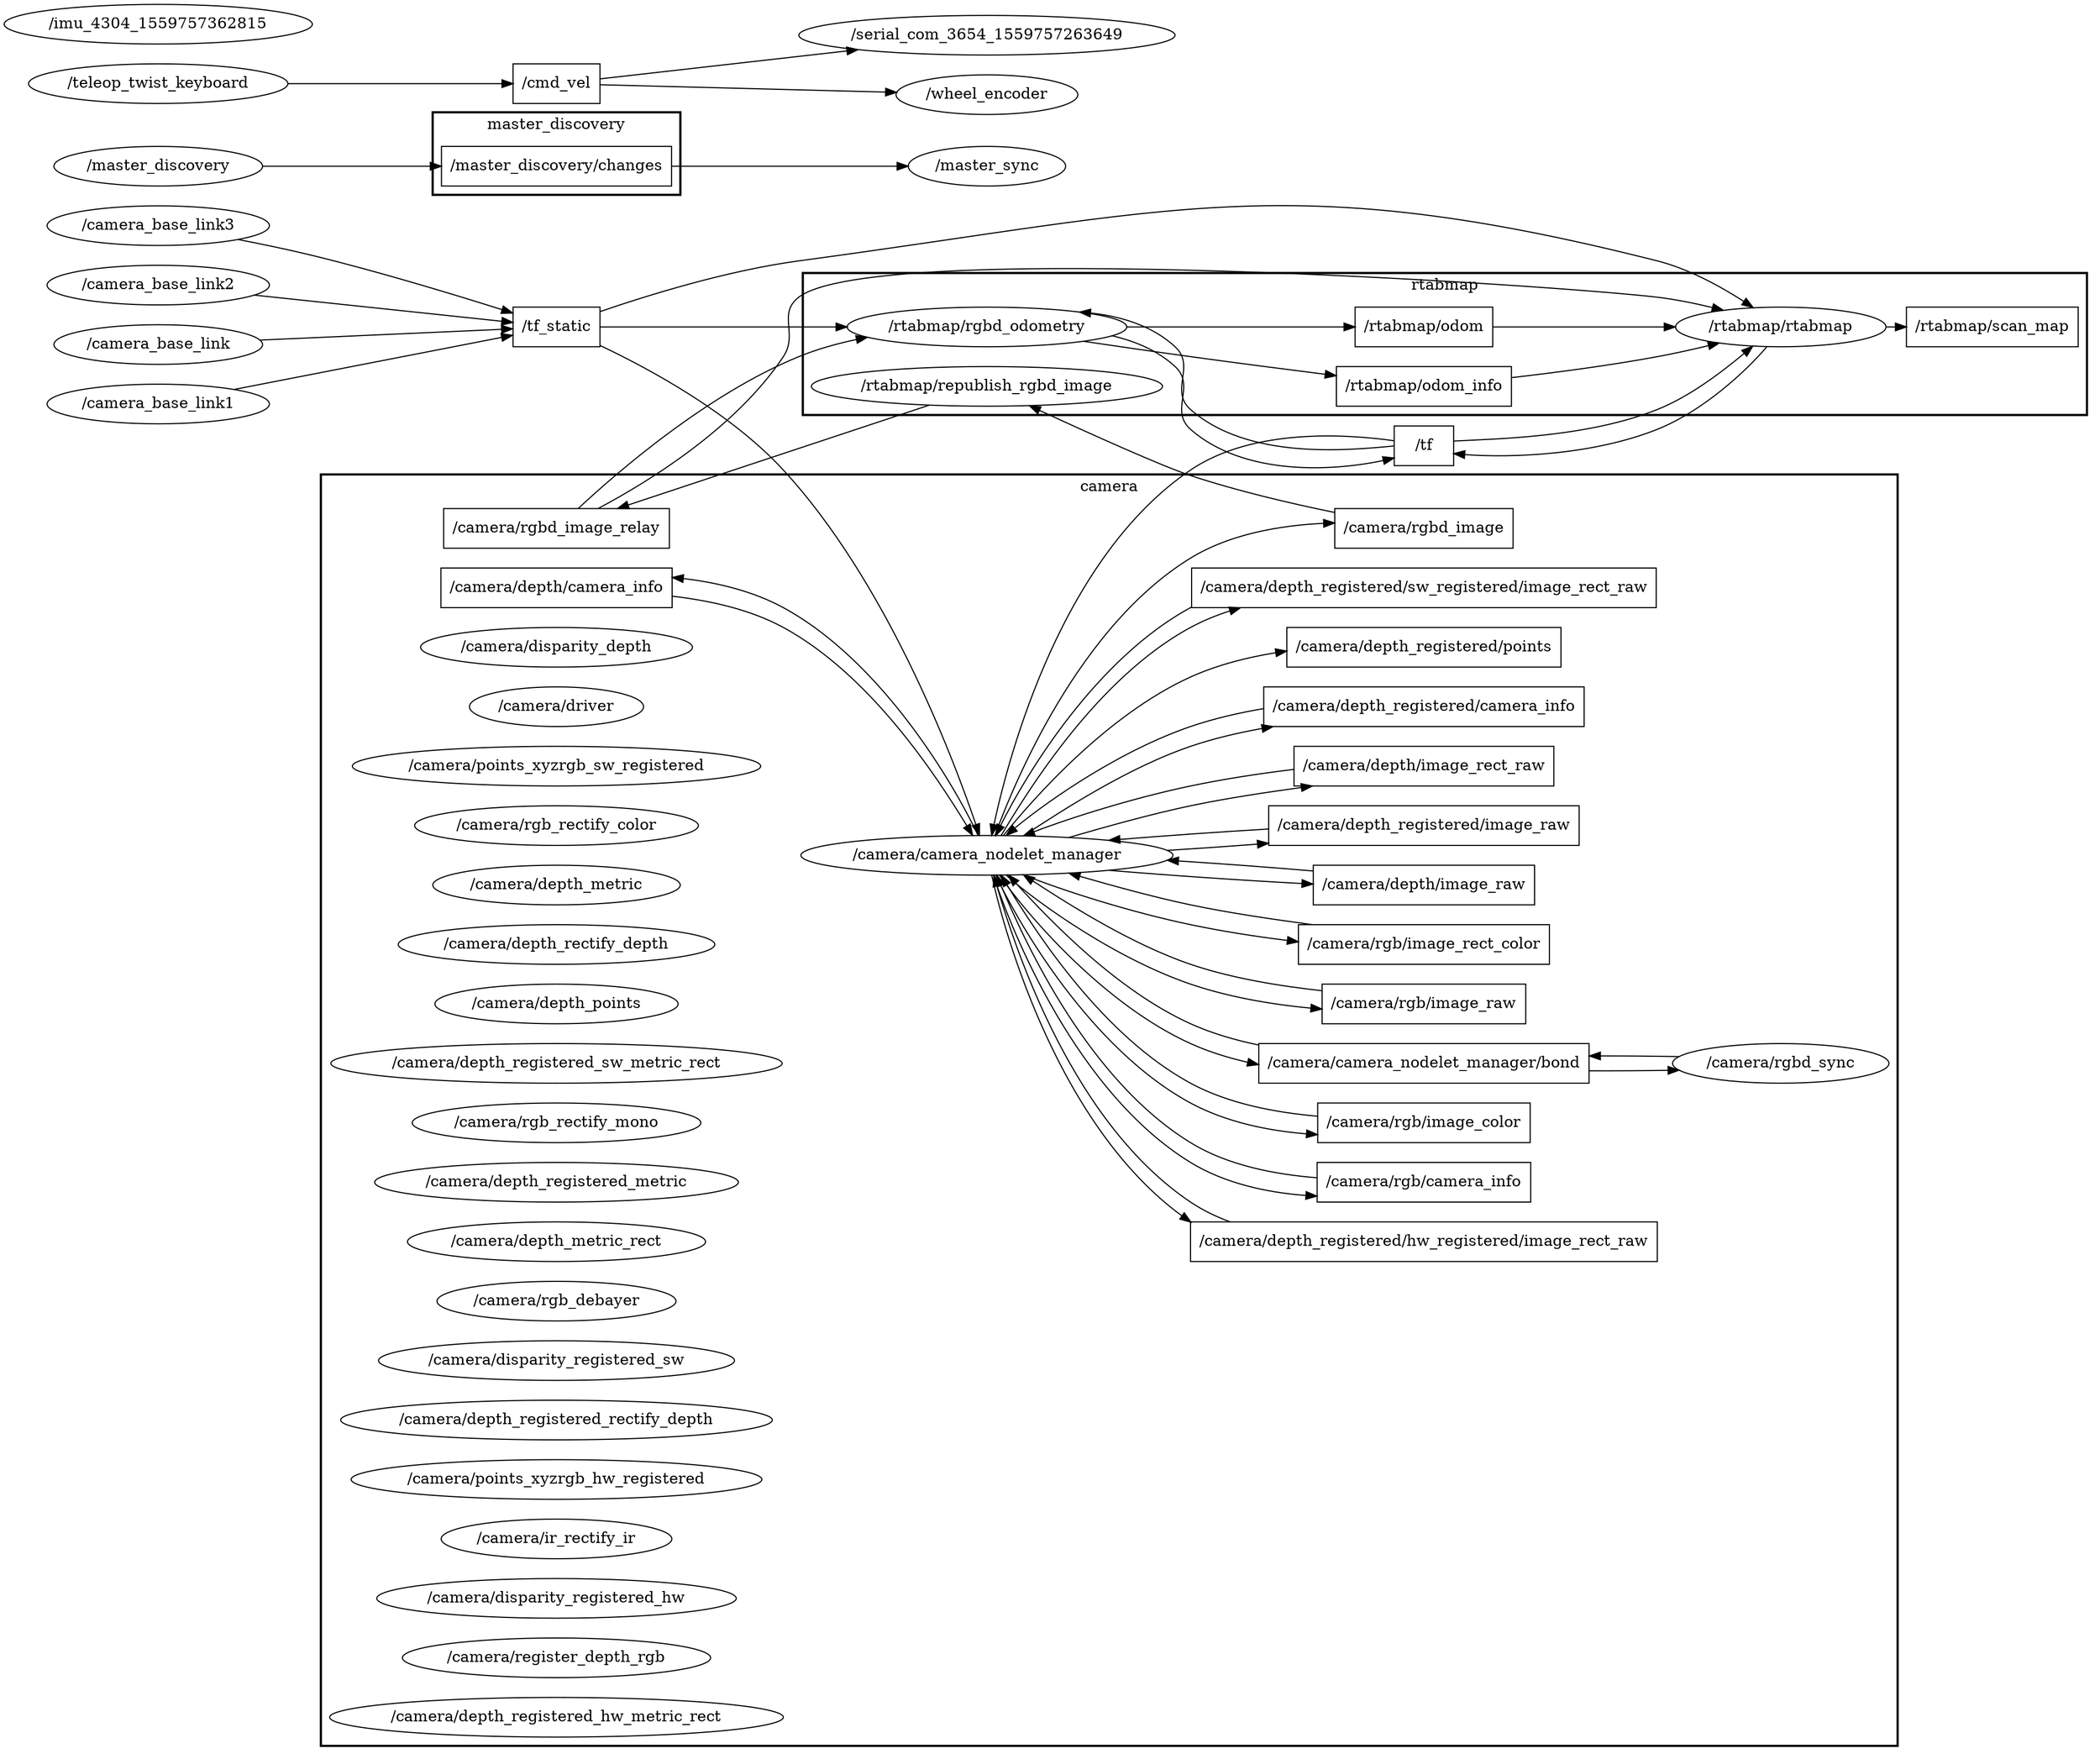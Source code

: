 digraph graphname {
	graph [bb="0,0,1508.4,1607",
		compound=True,
		rank=same,
		rankdir=LR,
		ranksep=0.2
	];
	node [label="\N"];
	subgraph cluster_camera {
		graph [bb="228.98,8,1360.4,1163",
			compound=True,
			label=camera,
			lheight=0.21,
			lp="794.7,1151.5",
			lwidth=0.56,
			rank=same,
			rankdir=LR,
			ranksep=0.2,
			style=bold
		];
		t___camera__depth__camera_info		 [URL=topic_3A__camera__depth__camera_info,
			height=0.5,
			label="/camera/depth/camera_info",
			pos="396.87,1060",
			shape=box,
			tooltip="topic:/camera/depth/camera_info",
			width=2.3056];
		n___camera__camera_nodelet_manager		 [URL=__camera__camera_nodelet_manager,
			height=0.5,
			label="/camera/camera_nodelet_manager",
			pos="706.59,817",
			shape=ellipse,
			tooltip="/camera/camera_nodelet_manager",
			width=3.683];
		t___camera__depth__camera_info -> n___camera__camera_nodelet_manager		 [penwidth=1,
			pos="e,696.88,835.11 479.94,1049.9 506.1,1045.9 534.11,1038.4 556.75,1024 626.32,979.62 671.98,889.84 692.71,844.37"];
		t___camera__depth__image_raw		 [URL=topic_3A__camera__depth__image_raw,
			height=0.5,
			label="/camera/depth/image_raw",
			pos="1019.4,952",
			shape=box,
			tooltip="topic:/camera/depth/image_raw",
			width=2.1944];
		t___camera__depth__image_raw -> n___camera__camera_nodelet_manager		 [penwidth=1,
			pos="e,720.62,835.06 940.16,954.82 912.9,951.47 882.6,944.95 856.43,934 805.01,912.48 754.5,870.08 727.58,842.44"];
		t___camera__depth_registered__points		 [URL=topic_3A__camera__depth_registered__points,
			height=0.5,
			label="/camera/depth_registered/points",
			pos="1019.4,898",
			shape=box,
			tooltip="topic:/camera/depth_registered/points",
			width=2.6528];
		t___camera__depth_registered__sw_registered__image_rect_raw		 [URL=topic_3A__camera__depth_registered__sw_registered__image_rect_raw,
			height=0.5,
			label="/camera/depth_registered/sw_registered/image_rect_raw",
			pos="1019.4,1006",
			shape=box,
			tooltip="topic:/camera/depth_registered/sw_registered/image_rect_raw",
			width=4.5];
		t___camera__depth_registered__sw_registered__image_rect_raw -> n___camera__camera_nodelet_manager		 [penwidth=1,
			pos="e,715.46,834.99 857.18,988.41 856.93,988.27 856.68,988.14 856.43,988 793.47,953.9 742.9,882.87 720.34,843.75"];
		t___camera__depth_registered__hw_registered__image_rect_raw		 [URL=topic_3A__camera__depth_registered__hw_registered__image_rect_raw,
			height=0.5,
			label="/camera/depth_registered/hw_registered/image_rect_raw",
			pos="1019.4,1060",
			shape=box,
			tooltip="topic:/camera/depth_registered/hw_registered/image_rect_raw",
			width=4.5278];
		t___camera__depth_registered__hw_registered__image_rect_raw -> n___camera__camera_nodelet_manager		 [penwidth=1,
			pos="e,712.68,835.11 855.96,1041.7 781.23,993.9 734.25,893.71 716.11,844.74"];
		t___camera__rgb__camera_info		 [URL=topic_3A__camera__rgb__camera_info,
			height=0.5,
			label="/camera/rgb/camera_info",
			pos="1019.4,466",
			shape=box,
			tooltip="topic:/camera/rgb/camera_info",
			width=2.1389];
		t___camera__rgb__camera_info -> n___camera__camera_nodelet_manager		 [penwidth=1,
			pos="e,710.67,798.73 942.31,472.31 912.94,475.72 880.67,483.47 856.43,502 760.2,575.56 724.12,725.97 712.46,788.74"];
		t___camera__rgb__image_color		 [URL=topic_3A__camera__rgb__image_color,
			height=0.5,
			label="/camera/rgb/image_color",
			pos="1019.4,520",
			shape=box,
			tooltip="topic:/camera/rgb/image_color",
			width=2.1389];
		t___camera__rgb__image_color -> n___camera__camera_nodelet_manager		 [penwidth=1,
			pos="e,712.88,798.95 942.16,527.32 913.11,530.9 881.1,538.54 856.43,556 773.53,614.69 731.75,734.74 715.68,789.25"];
		t___camera__camera_nodelet_manager__bond		 [URL=topic_3A__camera__camera_nodelet_manager__bond,
			height=0.5,
			label="/camera/camera_nodelet_manager/bond",
			pos="1019.4,574",
			shape=box,
			tooltip="topic:/camera/camera_nodelet_manager/bond",
			width=3.2639];
		n___camera__rgbd_sync		 [URL=__camera__rgbd_sync,
			height=0.5,
			label="/camera/rgbd_sync",
			pos="1274.4,574",
			shape=ellipse,
			tooltip="/camera/rgbd_sync",
			width=2.1665];
		t___camera__camera_nodelet_manager__bond -> n___camera__rgbd_sync		 [penwidth=1,
			pos="e,1201.1,567.83 1137.3,567.27 1155.3,567.2 1173.6,567.32 1190.6,567.62"];
		t___camera__camera_nodelet_manager__bond -> n___camera__camera_nodelet_manager		 [penwidth=1,
			pos="e,716.29,798.87 901.81,590.67 885.78,595.11 870.14,601.28 856.43,610 786.79,654.27 741.16,744.09 720.45,789.6"];
		t___camera__rgb__image_raw		 [URL=topic_3A__camera__rgb__image_raw,
			height=0.5,
			label="/camera/rgb/image_raw",
			pos="1019.4,628",
			shape=box,
			tooltip="topic:/camera/rgb/image_raw",
			width=2.0278];
		t___camera__rgb__image_raw -> n___camera__camera_nodelet_manager		 [penwidth=1,
			pos="e,721.81,799.1 946.15,638.2 916.87,642.17 883.63,649.27 856.43,664 799.62,694.77 752.9,755.61 727.74,790.75"];
		t___camera__rgb__image_rect_color		 [URL=topic_3A__camera__rgb__image_rect_color,
			height=0.5,
			label="/camera/rgb/image_rect_color",
			pos="1019.4,682",
			shape=box,
			tooltip="topic:/camera/rgb/image_rect_color",
			width=2.5139];
		t___camera__rgb__image_rect_color -> n___camera__camera_nodelet_manager		 [penwidth=1,
			pos="e,733.24,799.23 928.92,698.04 904.75,702.38 879.05,708.53 856.43,718 812.74,736.29 769.7,769.65 741.23,792.72"];
		t___camera__rgbd_image		 [URL=topic_3A__camera__rgbd_image,
			height=0.5,
			label="/camera/rgbd_image",
			pos="1019.4,1114",
			shape=box,
			tooltip="topic:/camera/rgbd_image",
			width=1.7917];
		t___camera__depth_registered__image_raw		 [URL=topic_3A__camera__depth_registered__image_raw,
			height=0.5,
			label="/camera/depth_registered/image_raw",
			pos="1019.4,736",
			shape=box,
			tooltip="topic:/camera/depth_registered/image_raw",
			width=3.0278];
		t___camera__depth_registered__image_raw -> n___camera__camera_nodelet_manager		 [penwidth=1,
			pos="e,766.91,800.88 943.22,754.05 915.68,758.89 884.42,764.66 856.43,772 829.9,778.96 801.45,788.69 776.6,797.45"];
		t___camera__rgbd_image_relay		 [URL=topic_3A__camera__rgbd_image_relay,
			height=0.5,
			label="/camera/rgbd_image_relay",
			pos="396.87,1114",
			shape=box,
			tooltip="topic:/camera/rgbd_image_relay",
			width=2.2639];
		t___camera__depth__image_rect_raw		 [URL=topic_3A__camera__depth__image_rect_raw,
			height=0.5,
			label="/camera/depth/image_rect_raw",
			pos="1019.4,790",
			shape=box,
			tooltip="topic:/camera/depth/image_rect_raw",
			width=2.5694];
		t___camera__depth__image_rect_raw -> n___camera__camera_nodelet_manager		 [penwidth=1,
			pos="e,835.37,812.56 926.76,804.18 901.26,806.84 872.99,809.47 845.47,811.74"];
		t___camera__depth_registered__camera_info		 [URL=topic_3A__camera__depth_registered__camera_info,
			height=0.5,
			label="/camera/depth_registered/camera_info",
			pos="1019.4,844",
			shape=box,
			tooltip="topic:/camera/depth_registered/camera_info",
			width=3.1389];
		t___camera__depth_registered__camera_info -> n___camera__camera_nodelet_manager		 [penwidth=1,
			pos="e,793.76,830.6 906.42,840.78 872.79,838.24 836.22,834.99 803.71,831.64"];
		n___camera__disparity_depth		 [URL=__camera__disparity_depth,
			height=0.5,
			label="/camera/disparity_depth",
			pos="396.87,1006",
			shape=ellipse,
			tooltip="/camera/disparity_depth",
			width=2.672];
		n___camera__driver		 [URL=__camera__driver,
			height=0.5,
			label="/camera/driver",
			pos="396.87,952",
			shape=ellipse,
			tooltip="/camera/driver",
			width=1.7332];
		n___camera__points_xyzrgb_sw_registered		 [URL=__camera__points_xyzrgb_sw_registered,
			height=0.5,
			label="/camera/points_xyzrgb_sw_registered",
			pos="396.87,898",
			shape=ellipse,
			tooltip="/camera/points_xyzrgb_sw_registered",
			width=4.026];
		n___camera__rgb_rectify_color		 [URL=__camera__rgb_rectify_color,
			height=0.5,
			label="/camera/rgb_rectify_color",
			pos="396.87,844",
			shape=ellipse,
			tooltip="/camera/rgb_rectify_color",
			width=2.8525];
		n___camera__rgbd_sync -> t___camera__camera_nodelet_manager__bond		 [penwidth=1,
			pos="e,1137.3,580.73 1201.1,580.17 1184.3,580.55 1165.9,580.75 1147.5,580.75"];
		n___camera__depth_metric		 [URL=__camera__depth_metric,
			height=0.5,
			label="/camera/depth_metric",
			pos="396.87,790",
			shape=ellipse,
			tooltip="/camera/depth_metric",
			width=2.4553];
		n___camera__depth_rectify_depth		 [URL=__camera__depth_rectify_depth,
			height=0.5,
			label="/camera/depth_rectify_depth",
			pos="396.87,736",
			shape=ellipse,
			tooltip="/camera/depth_rectify_depth",
			width=3.1233];
		n___camera__depth_points		 [URL=__camera__depth_points,
			height=0.5,
			label="/camera/depth_points",
			pos="396.87,682",
			shape=ellipse,
			tooltip="/camera/depth_points",
			width=2.4192];
		n___camera__depth_registered_sw_metric_rect		 [URL=__camera__depth_registered_sw_metric_rect,
			height=0.5,
			label="/camera/depth_registered_sw_metric_rect",
			pos="396.87,628",
			shape=ellipse,
			tooltip="/camera/depth_registered_sw_metric_rect",
			width=4.4232];
		n___camera__rgb_rectify_mono		 [URL=__camera__rgb_rectify_mono,
			height=0.5,
			label="/camera/rgb_rectify_mono",
			pos="396.87,574",
			shape=ellipse,
			tooltip="/camera/rgb_rectify_mono",
			width=2.9247];
		n___camera__depth_registered_metric		 [URL=__camera__depth_registered_metric,
			height=0.5,
			label="/camera/depth_registered_metric",
			pos="396.87,520",
			shape=ellipse,
			tooltip="/camera/depth_registered_metric",
			width=3.5386];
		n___camera__depth_metric_rect		 [URL=__camera__depth_metric_rect,
			height=0.5,
			label="/camera/depth_metric_rect",
			pos="396.87,466",
			shape=ellipse,
			tooltip="/camera/depth_metric_rect",
			width=2.9428];
		n___camera__rgb_debayer		 [URL=__camera__rgb_debayer,
			height=0.5,
			label="/camera/rgb_debayer",
			pos="396.87,412",
			shape=ellipse,
			tooltip="/camera/rgb_debayer",
			width=2.3651];
		n___camera__disparity_registered_sw		 [URL=__camera__disparity_registered_sw,
			height=0.5,
			label="/camera/disparity_registered_sw",
			pos="396.87,358",
			shape=ellipse,
			tooltip="/camera/disparity_registered_sw",
			width=3.4844];
		n___camera__camera_nodelet_manager -> t___camera__depth__camera_info		 [penwidth=1,
			pos="e,479.94,1067 700.5,835.09 685.42,879.23 636.99,990.81 556.75,1042 537.03,1054.6 513.23,1061.8 490.14,1065.6"];
		n___camera__camera_nodelet_manager -> t___camera__depth__image_raw		 [penwidth=1,
			pos="e,940.16,937.88 733.24,834.77 761.21,857.62 808.42,895.91 856.43,916 879.43,925.63 905.62,931.83 930.14,936.18"];
		n___camera__camera_nodelet_manager -> t___camera__depth_registered__points		 [penwidth=1,
			pos="e,923.58,885.18 748.65,834.2 778.18,846 819.2,861.23 856.43,871 874.75,875.81 894.47,879.94 913.62,883.42"];
		n___camera__camera_nodelet_manager -> t___camera__depth_registered__sw_registered__image_rect_raw		 [penwidth=1,
			pos="e,904.55,987.99 721.81,834.9 745.05,867.86 794.8,936.62 856.43,970 868.33,976.45 881.39,981.43 894.77,985.33"];
		n___camera__camera_nodelet_manager -> t___camera__depth_registered__hw_registered__image_rect_raw		 [penwidth=1,
			pos="e,897.18,1042 716.29,835.13 734.6,876.48 781.68,976.48 856.43,1024 866.01,1030.1 876.54,1034.9 887.47,1038.8"];
		n___camera__camera_nodelet_manager -> t___camera__rgb__camera_info		 [penwidth=1,
			pos="e,942.31,455.62 709.47,798.89 716.97,741.66 749.71,565.58 856.43,484 877.92,467.57 905.73,459.61 932.23,456.56"];
		n___camera__camera_nodelet_manager -> t___camera__rgb__image_color		 [penwidth=1,
			pos="e,942.16,510.6 710.82,798.83 721.94,747.72 763.16,604.03 856.43,538 878.3,522.51 905.95,514.76 932.19,511.59"];
		n___camera__camera_nodelet_manager -> t___camera__camera_nodelet_manager__bond		 [penwidth=1,
			pos="e,901.81,572.87 712.68,798.89 727.73,754.72 776.11,643.07 856.43,592 867.36,585.05 879.51,579.72 892.1,575.7"];
		n___camera__camera_nodelet_manager -> t___camera__rgb__image_raw		 [penwidth=1,
			pos="e,946.15,621.57 715.46,799.01 734.88,762.76 788.42,682.84 856.43,646 880.55,632.93 909.42,625.88 936.06,622.63"];
		n___camera__camera_nodelet_manager -> t___camera__rgb__image_rect_color		 [penwidth=1,
			pos="e,928.92,680.72 720.62,798.94 745.01,772.08 800.18,723.55 856.43,700 875.95,691.83 897.78,686.12 918.93,682.36"];
		n___camera__camera_nodelet_manager -> t___camera__rgbd_image		 [penwidth=1,
			pos="e,954.68,1116 711.74,835.13 724.1,884.63 765.56,1022.7 856.43,1087 881.72,1104.9 914.74,1112.5 944.36,1115.3"];
		n___camera__camera_nodelet_manager -> t___camera__depth_registered__image_raw		 [penwidth=1,
			pos="e,910.22,742.34 733.74,799.29 763.11,784.73 812.42,765.55 856.43,754 870.43,750.33 885.26,747.05 900.02,744.22"];
		n___camera__camera_nodelet_manager -> t___camera__depth__image_rect_raw		 [penwidth=1,
			pos="e,926.92,791.73 793.76,803.4 831.94,799.33 877.13,795.32 916.93,792.44"];
		n___camera__camera_nodelet_manager -> t___camera__depth_registered__camera_info		 [penwidth=1,
			pos="e,906.07,827.73 835.37,821.44 855.42,823.05 876.11,824.86 896.04,826.76"];
		n___camera__depth_registered_rectify_depth		 [URL=__camera__depth_registered_rectify_depth,
			height=0.5,
			label="/camera/depth_registered_rectify_depth",
			pos="396.87,304",
			shape=ellipse,
			tooltip="/camera/depth_registered_rectify_depth",
			width=4.2066];
		n___camera__points_xyzrgb_hw_registered		 [URL=__camera__points_xyzrgb_hw_registered,
			height=0.5,
			label="/camera/points_xyzrgb_hw_registered",
			pos="396.87,250",
			shape=ellipse,
			tooltip="/camera/points_xyzrgb_hw_registered",
			width=4.0441];
		n___camera__ir_rectify_ir		 [URL=__camera__ir_rectify_ir,
			height=0.5,
			label="/camera/ir_rectify_ir",
			pos="396.87,196",
			shape=ellipse,
			tooltip="/camera/ir_rectify_ir",
			width=2.329];
		n___camera__disparity_registered_hw		 [URL=__camera__disparity_registered_hw,
			height=0.5,
			label="/camera/disparity_registered_hw",
			pos="396.87,142",
			shape=ellipse,
			tooltip="/camera/disparity_registered_hw",
			width=3.5025];
		n___camera__register_depth_rgb		 [URL=__camera__register_depth_rgb,
			height=0.5,
			label="/camera/register_depth_rgb",
			pos="396.87,88",
			shape=ellipse,
			tooltip="/camera/register_depth_rgb",
			width=2.997];
		n___camera__depth_registered_hw_metric_rect		 [URL=__camera__depth_registered_hw_metric_rect,
			height=0.5,
			label="/camera/depth_registered_hw_metric_rect",
			pos="396.87,34",
			shape=ellipse,
			tooltip="/camera/depth_registered_hw_metric_rect",
			width=4.4413];
	}
	subgraph cluster_rtabmap {
		graph [bb="574.45,1217,1500.4,1346",
			compound=True,
			label=rtabmap,
			lheight=0.21,
			lp="1037.4,1334.5",
			lwidth=0.64,
			rank=same,
			rankdir=LR,
			ranksep=0.2,
			style=bold
		];
		t___rtabmap__scan_map		 [URL=topic_3A__rtabmap__scan_map,
			height=0.5,
			label="/rtabmap/scan_map",
			pos="1430.4,1297",
			shape=box,
			tooltip="topic:/rtabmap/scan_map",
			width=1.7222];
		t___rtabmap__odom_info		 [URL=topic_3A__rtabmap__odom_info,
			height=0.5,
			label="/rtabmap/odom_info",
			pos="1019.4,1243",
			shape=box,
			tooltip="topic:/rtabmap/odom_info",
			width=1.7917];
		n___rtabmap__rtabmap		 [URL=__rtabmap__rtabmap,
			height=0.5,
			label="/rtabmap/rtabmap",
			pos="1274.4,1297",
			shape=ellipse,
			tooltip="/rtabmap/rtabmap",
			width=2.0582];
		t___rtabmap__odom_info -> n___rtabmap__rtabmap		 [penwidth=1,
			pos="e,1229.3,1282.7 1084.3,1251.8 1114.2,1256.4 1150.3,1262.6 1182.4,1270 1194.5,1272.8 1207.3,1276.2 1219.3,1279.8"];
		t___rtabmap__odom		 [URL=topic_3A__rtabmap__odom,
			height=0.5,
			label="/rtabmap/odom",
			pos="1019.4,1297",
			shape=box,
			tooltip="topic:/rtabmap/odom",
			width=1.4028];
		t___rtabmap__odom -> n___rtabmap__rtabmap		 [penwidth=1,
			pos="e,1199.9,1297 1070.1,1297 1104.1,1297 1150.1,1297 1189.7,1297"];
		n___rtabmap__republish_rgbd_image		 [URL=__rtabmap__republish_rgbd_image,
			height=0.5,
			label="/rtabmap/republish_rgbd_image",
			pos="706.59,1243",
			shape=ellipse,
			tooltip="/rtabmap/republish_rgbd_image",
			width=3.4483];
		n___rtabmap__rgbd_odometry		 [URL=__rtabmap__rgbd_odometry,
			height=0.5,
			label="/rtabmap/rgbd_odometry",
			pos="706.59,1297",
			shape=ellipse,
			tooltip="/rtabmap/rgbd_odometry",
			width=2.7623];
		n___rtabmap__rgbd_odometry -> t___rtabmap__odom_info		 [penwidth=1,
			pos="e,954.92,1253.4 776.84,1284.2 801.9,1279.7 830.43,1274.5 856.43,1270 885.32,1265 917.15,1259.6 944.9,1255"];
		n___rtabmap__rgbd_odometry -> t___rtabmap__odom		 [penwidth=1,
			pos="e,968.63,1297 806.37,1297 856.4,1297 915.5,1297 958.59,1297"];
		n___rtabmap__rtabmap -> t___rtabmap__scan_map		 [penwidth=1,
			pos="e,1368.2,1297 1348.8,1297 1351.9,1297 1354.9,1297 1358,1297"];
	}
	subgraph cluster_master_discovery {
		graph [bb="306.87,1509,486.87,1584",
			compound=True,
			label=master_discovery,
			lheight=0.21,
			lp="396.87,1572.5",
			lwidth=1.35,
			rank=same,
			rankdir=LR,
			ranksep=0.2,
			style=bold
		];
		t___master_discovery__changes		 [URL=topic_3A__master_discovery__changes,
			height=0.5,
			label="/master_discovery/changes",
			pos="396.87,1535",
			shape=box,
			tooltip="topic:/master_discovery/changes",
			width=2.2778];
	}
	t___camera__rgbd_image -> n___rtabmap__republish_rgbd_image	 [penwidth=1,
		pos="e,735.52,1225.5 954.66,1129.6 924.38,1137.8 887.99,1148.9 856.43,1162 816.66,1178.5 773.71,1202.6 744.22,1220.2"];
	t___camera__rgbd_image_relay -> n___rtabmap__rgbd_odometry	 [penwidth=1,
		pos="e,621.97,1287.5 412.09,1132.1 439.15,1165.2 501.58,1235.2 570.75,1270 583.58,1276.4 597.81,1281.4 612.1,1285.1"];
	t___camera__rgbd_image_relay -> n___rtabmap__rtabmap	 [penwidth=1,
		pos="e,1232.3,1311.9 423.54,1132 458.95,1158.3 522.32,1210.4 556.75,1270 569.16,1291.5 551.14,1308.8 570.75,1324 624.5,1365.6 1115.2,1333.8 1182.4,1324 1195.7,1322.1 1209.7,1318.7 1222.6,1314.9"];
	t___cmd_vel	 [URL=topic_3A__cmd_vel,
		height=0.5,
		label="/cmd_vel",
		pos="396.87,1457",
		shape=box,
		tooltip="topic:/cmd_vel",
		width=0.94444];
	n___serial_com_3654_1559757263649	 [URL=__serial_com_3654_1559757263649,
		height=0.5,
		label="/serial_com_3654_1559757263649",
		pos="706.59,1481",
		shape=ellipse,
		tooltip="/serial_com_3654_1559757263649",
		width=3.7733];
	t___cmd_vel -> n___serial_com_3654_1559757263649	 [penwidth=1,
		pos="e,589.17,1471.9 431.09,1459.6 466.64,1462.4 525.22,1466.9 579.16,1471.1"];
	n___wheel_encoder	 [URL=__wheel_encoder,
		height=0.5,
		label="/wheel_encoder",
		pos="706.59,1427",
		shape=ellipse,
		tooltip="/wheel_encoder",
		width=1.8415];
	t___cmd_vel -> n___wheel_encoder	 [penwidth=1,
		pos="e,643.88,1433 431.09,1453.8 479.33,1449.1 569.97,1440.2 633.86,1434"];
	n___rtabmap__republish_rgbd_image -> t___camera__rgbd_image_relay	 [penwidth=1,
		pos="e,440.98,1132.1 664.73,1225.9 609.52,1202.7 511.02,1161.4 450.37,1136"];
	t___tf	 [URL=topic_3A__tf,
		height=0.5,
		label="/tf",
		pos="1019.4,1189",
		shape=box,
		tooltip="topic:/tf",
		width=0.75];
	n___rtabmap__rgbd_odometry -> t___tf	 [penwidth=1,
		pos="e,992.3,1178.7 789.14,1286.8 808.68,1282.5 828.03,1274.8 842.43,1261 861.27,1243 837.14,1221.6 856.43,1204 890.3,1173.2 945.69,1171.6 982.11,1177"];
	n___rtabmap__rtabmap -> t___tf	 [penwidth=1,
		pos="e,1046.5,1182 1264.1,1278.8 1249.2,1256.6 1217.9,1221 1182.4,1204 1142.4,1184.8 1090.9,1180.1 1056.9,1181.4"];
	t___tf_static	 [URL=topic_3A__tf_static,
		height=0.5,
		label="/tf_static",
		pos="396.87,1297",
		shape=box,
		tooltip="topic:/tf_static",
		width=0.88889];
	t___tf_static -> n___camera__camera_nodelet_manager	 [penwidth=1,
		pos="e,701.16,835.31 427.92,1278.9 462.94,1256.4 520.61,1215.2 556.75,1167 635.78,1061.6 682.01,907.99 698.58,845.26"];
	t___tf_static -> n___rtabmap__rgbd_odometry	 [penwidth=1,
		pos="e,606.99,1297 429.07,1297 468.21,1297 537.41,1297 596.79,1297"];
	t___tf_static -> n___rtabmap__rtabmap	 [penwidth=1,
		pos="e,1254.2,1314.6 428.9,1311.3 462.87,1326.2 519.37,1348.3 570.75,1357 704.79,1379.6 1052.2,1396.1 1182.4,1357 1206.1,1349.9 1229.3,1334.4 1246.4,1321"];
	n___master_sync	 [URL=__master_sync,
		height=0.5,
		label="/master_sync",
		pos="706.59,1535",
		shape=ellipse,
		tooltip="/master_sync",
		width=1.6068];
	t___master_discovery__changes -> n___master_sync	 [penwidth=1,
		pos="e,648.74,1535 479.12,1535 528.89,1535 591.81,1535 638.69,1535"];
	t___tf -> n___camera__camera_nodelet_manager	 [penwidth=1,
		pos="e,709.22,835.25 992.19,1192.8 957.47,1196.3 896.03,1197.2 856.43,1167 749.8,1085.6 718.68,913.02 710.37,845.2"];
	t___tf -> n___rtabmap__rgbd_odometry	 [penwidth=1,
		pos="e,804.46,1300.4 992.3,1190.8 956.84,1189.6 893.64,1188.1 856.43,1222 837.14,1239.6 861.27,1261 842.43,1279 834.23,1286.9 824.42,1292.7 813.88,1297"];
	t___tf -> n___rtabmap__rtabmap	 [penwidth=1,
		pos="e,1253.8,1279.4 1046.5,1194.5 1079.7,1197.3 1138.1,1200.8 1182.4,1222 1207.3,1233.9 1230.1,1255 1246.7,1271.9"];
	n___camera_base_link	 [URL=__camera_base_link,
		height=0.5,
		label="/camera_base_link",
		pos="110.49,1270",
		shape=ellipse,
		tooltip="/camera_base_link",
		width=2.1484];
	n___camera_base_link -> t___tf_static	 [penwidth=1,
		pos="e,364.83,1294.1 182.52,1276.7 236.85,1281.9 309.86,1288.8 354.85,1293.1"];
	n___imu_4304_1559757362815	 [URL=__imu_4304_1559757362815,
		height=0.5,
		label="/imu_4304_1559757362815",
		pos="110.49,1589",
		shape=ellipse,
		tooltip="/imu_4304_1559757362815",
		width=3.0692];
	n___teleop_twist_keyboard	 [URL=__teleop_twist_keyboard,
		height=0.5,
		label="/teleop_twist_keyboard",
		pos="110.49,1457",
		shape=ellipse,
		tooltip="/teleop_twist_keyboard",
		width=2.5817];
	n___teleop_twist_keyboard -> t___cmd_vel	 [penwidth=1,
		pos="e,362.71,1457 203.82,1457 253.84,1457 313.29,1457 352.65,1457"];
	n___camera_base_link1	 [URL=__camera_base_link1,
		height=0.5,
		label="/camera_base_link1",
		pos="110.49,1216",
		shape=ellipse,
		tooltip="/camera_base_link1",
		width=2.2567];
	n___camera_base_link1 -> t___tf_static	 [penwidth=1,
		pos="e,364.75,1286.8 166.79,1229 184.19,1233.2 203.44,1238.1 220.98,1243 267.1,1255.8 319.5,1272.2 354.81,1283.6"];
	n___camera_base_link3	 [URL=__camera_base_link3,
		height=0.5,
		label="/camera_base_link3",
		pos="110.49,1378",
		shape=ellipse,
		tooltip="/camera_base_link3",
		width=2.2567];
	n___camera_base_link3 -> t___tf_static	 [penwidth=1,
		pos="e,364.75,1307.2 166.79,1365 184.19,1360.8 203.44,1355.9 220.98,1351 267.1,1338.2 319.5,1321.8 354.81,1310.4"];
	n___camera_base_link2	 [URL=__camera_base_link2,
		height=0.5,
		label="/camera_base_link2",
		pos="110.49,1324",
		shape=ellipse,
		tooltip="/camera_base_link2",
		width=2.2567];
	n___camera_base_link2 -> t___tf_static	 [penwidth=1,
		pos="e,364.77,1300 185.46,1317 239.4,1311.9 310.49,1305.1 354.68,1300.9"];
	n___master_discovery	 [URL=__master_discovery,
		height=0.5,
		label="/master_discovery",
		pos="110.49,1535",
		shape=ellipse,
		tooltip="/master_discovery",
		width=2.0943];
	n___master_discovery -> t___master_discovery__changes	 [penwidth=1,
		pos="e,314.66,1535 186.21,1535 222.46,1535 266.34,1535 304.56,1535"];
}
